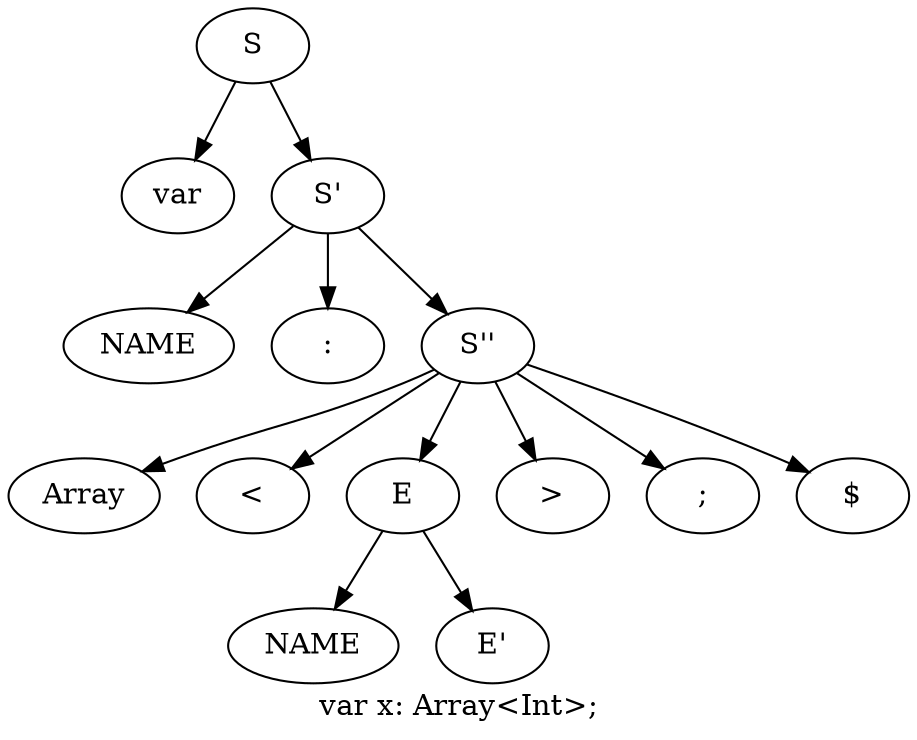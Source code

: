 digraph Tree {
"S13"[label="S"]
"S13" -> "var0";
"S13" -> "S'12";
"var0"[label="var"]
"S'12"[label="S'"]
"S'12" -> "NAME1";
"S'12" -> ":2";
"S'12" -> "S''3";
"NAME1"[label="NAME"]
":2"[label=":"]
"S''3"[label="S''"]
"S''3" -> "Array4";
"S''3" -> "<5";
"S''3" -> "E8";
"S''3" -> ">9";
"S''3" -> ";10";
"S''3" -> "$11";
"Array4"[label="Array"]
"<5"[label="<"]
"E8"[label="E"]
"E8" -> "NAME6";
"E8" -> "E'7";
"NAME6"[label="NAME"]
"E'7"[label="E'"]
">9"[label=">"]
";10"[label=";"]
"$11"[label="$"]
label="var x: Array<Int>;";
}